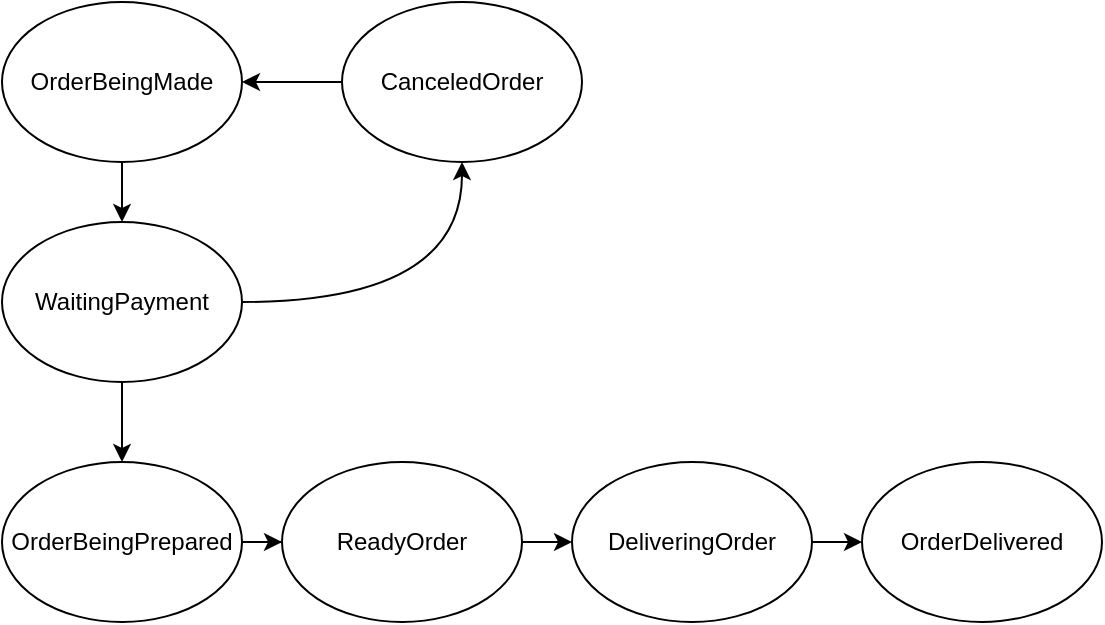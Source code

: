<mxfile version="21.5.0" type="device">
  <diagram name="Page-1" id="jy6MJcqGbUWhNg47L0po">
    <mxGraphModel dx="1434" dy="712" grid="1" gridSize="10" guides="1" tooltips="1" connect="1" arrows="1" fold="1" page="1" pageScale="1" pageWidth="850" pageHeight="1100" math="0" shadow="0">
      <root>
        <mxCell id="0" />
        <mxCell id="1" parent="0" />
        <mxCell id="xisyeF8i3s65-wHOhWzp-13" style="edgeStyle=orthogonalEdgeStyle;rounded=0;orthogonalLoop=1;jettySize=auto;html=1;curved=1;startArrow=classic;startFill=1;endArrow=none;endFill=0;" parent="1" source="xisyeF8i3s65-wHOhWzp-1" target="xisyeF8i3s65-wHOhWzp-12" edge="1">
          <mxGeometry relative="1" as="geometry" />
        </mxCell>
        <mxCell id="xisyeF8i3s65-wHOhWzp-1" value="OrderBeingMade" style="ellipse;whiteSpace=wrap;html=1;" parent="1" vertex="1">
          <mxGeometry x="140" y="280" width="120" height="80" as="geometry" />
        </mxCell>
        <mxCell id="xisyeF8i3s65-wHOhWzp-8" value="" style="edgeStyle=orthogonalEdgeStyle;rounded=0;orthogonalLoop=1;jettySize=auto;html=1;" parent="1" source="xisyeF8i3s65-wHOhWzp-2" target="xisyeF8i3s65-wHOhWzp-3" edge="1">
          <mxGeometry relative="1" as="geometry" />
        </mxCell>
        <mxCell id="qOyvV4EKzxVtPFzoUpul-3" style="edgeStyle=orthogonalEdgeStyle;rounded=0;orthogonalLoop=1;jettySize=auto;html=1;curved=1;" edge="1" parent="1" source="xisyeF8i3s65-wHOhWzp-2" target="xisyeF8i3s65-wHOhWzp-12">
          <mxGeometry relative="1" as="geometry" />
        </mxCell>
        <mxCell id="xisyeF8i3s65-wHOhWzp-2" value="WaitingPayment" style="ellipse;whiteSpace=wrap;html=1;" parent="1" vertex="1">
          <mxGeometry x="140" y="390" width="120" height="80" as="geometry" />
        </mxCell>
        <mxCell id="xisyeF8i3s65-wHOhWzp-9" value="" style="edgeStyle=orthogonalEdgeStyle;rounded=0;orthogonalLoop=1;jettySize=auto;html=1;" parent="1" source="xisyeF8i3s65-wHOhWzp-3" target="xisyeF8i3s65-wHOhWzp-4" edge="1">
          <mxGeometry relative="1" as="geometry" />
        </mxCell>
        <mxCell id="xisyeF8i3s65-wHOhWzp-3" value="OrderBeingPrepared" style="ellipse;whiteSpace=wrap;html=1;" parent="1" vertex="1">
          <mxGeometry x="140" y="510" width="120" height="80" as="geometry" />
        </mxCell>
        <mxCell id="xisyeF8i3s65-wHOhWzp-10" value="" style="edgeStyle=orthogonalEdgeStyle;rounded=0;orthogonalLoop=1;jettySize=auto;html=1;" parent="1" source="xisyeF8i3s65-wHOhWzp-4" target="xisyeF8i3s65-wHOhWzp-5" edge="1">
          <mxGeometry relative="1" as="geometry" />
        </mxCell>
        <mxCell id="xisyeF8i3s65-wHOhWzp-4" value="ReadyOrder" style="ellipse;whiteSpace=wrap;html=1;" parent="1" vertex="1">
          <mxGeometry x="280" y="510" width="120" height="80" as="geometry" />
        </mxCell>
        <mxCell id="xisyeF8i3s65-wHOhWzp-11" value="" style="edgeStyle=orthogonalEdgeStyle;rounded=0;orthogonalLoop=1;jettySize=auto;html=1;" parent="1" source="xisyeF8i3s65-wHOhWzp-5" target="xisyeF8i3s65-wHOhWzp-6" edge="1">
          <mxGeometry relative="1" as="geometry" />
        </mxCell>
        <mxCell id="xisyeF8i3s65-wHOhWzp-5" value="DeliveringOrder" style="ellipse;whiteSpace=wrap;html=1;" parent="1" vertex="1">
          <mxGeometry x="425" y="510" width="120" height="80" as="geometry" />
        </mxCell>
        <mxCell id="xisyeF8i3s65-wHOhWzp-6" value="OrderDelivered" style="ellipse;whiteSpace=wrap;html=1;" parent="1" vertex="1">
          <mxGeometry x="570" y="510" width="120" height="80" as="geometry" />
        </mxCell>
        <mxCell id="xisyeF8i3s65-wHOhWzp-7" value="" style="endArrow=classic;html=1;rounded=0;" parent="1" source="xisyeF8i3s65-wHOhWzp-1" target="xisyeF8i3s65-wHOhWzp-2" edge="1">
          <mxGeometry width="50" height="50" relative="1" as="geometry">
            <mxPoint x="400" y="390" as="sourcePoint" />
            <mxPoint x="450" y="340" as="targetPoint" />
          </mxGeometry>
        </mxCell>
        <mxCell id="xisyeF8i3s65-wHOhWzp-12" value="CanceledOrder" style="ellipse;whiteSpace=wrap;html=1;" parent="1" vertex="1">
          <mxGeometry x="310" y="280" width="120" height="80" as="geometry" />
        </mxCell>
      </root>
    </mxGraphModel>
  </diagram>
</mxfile>
